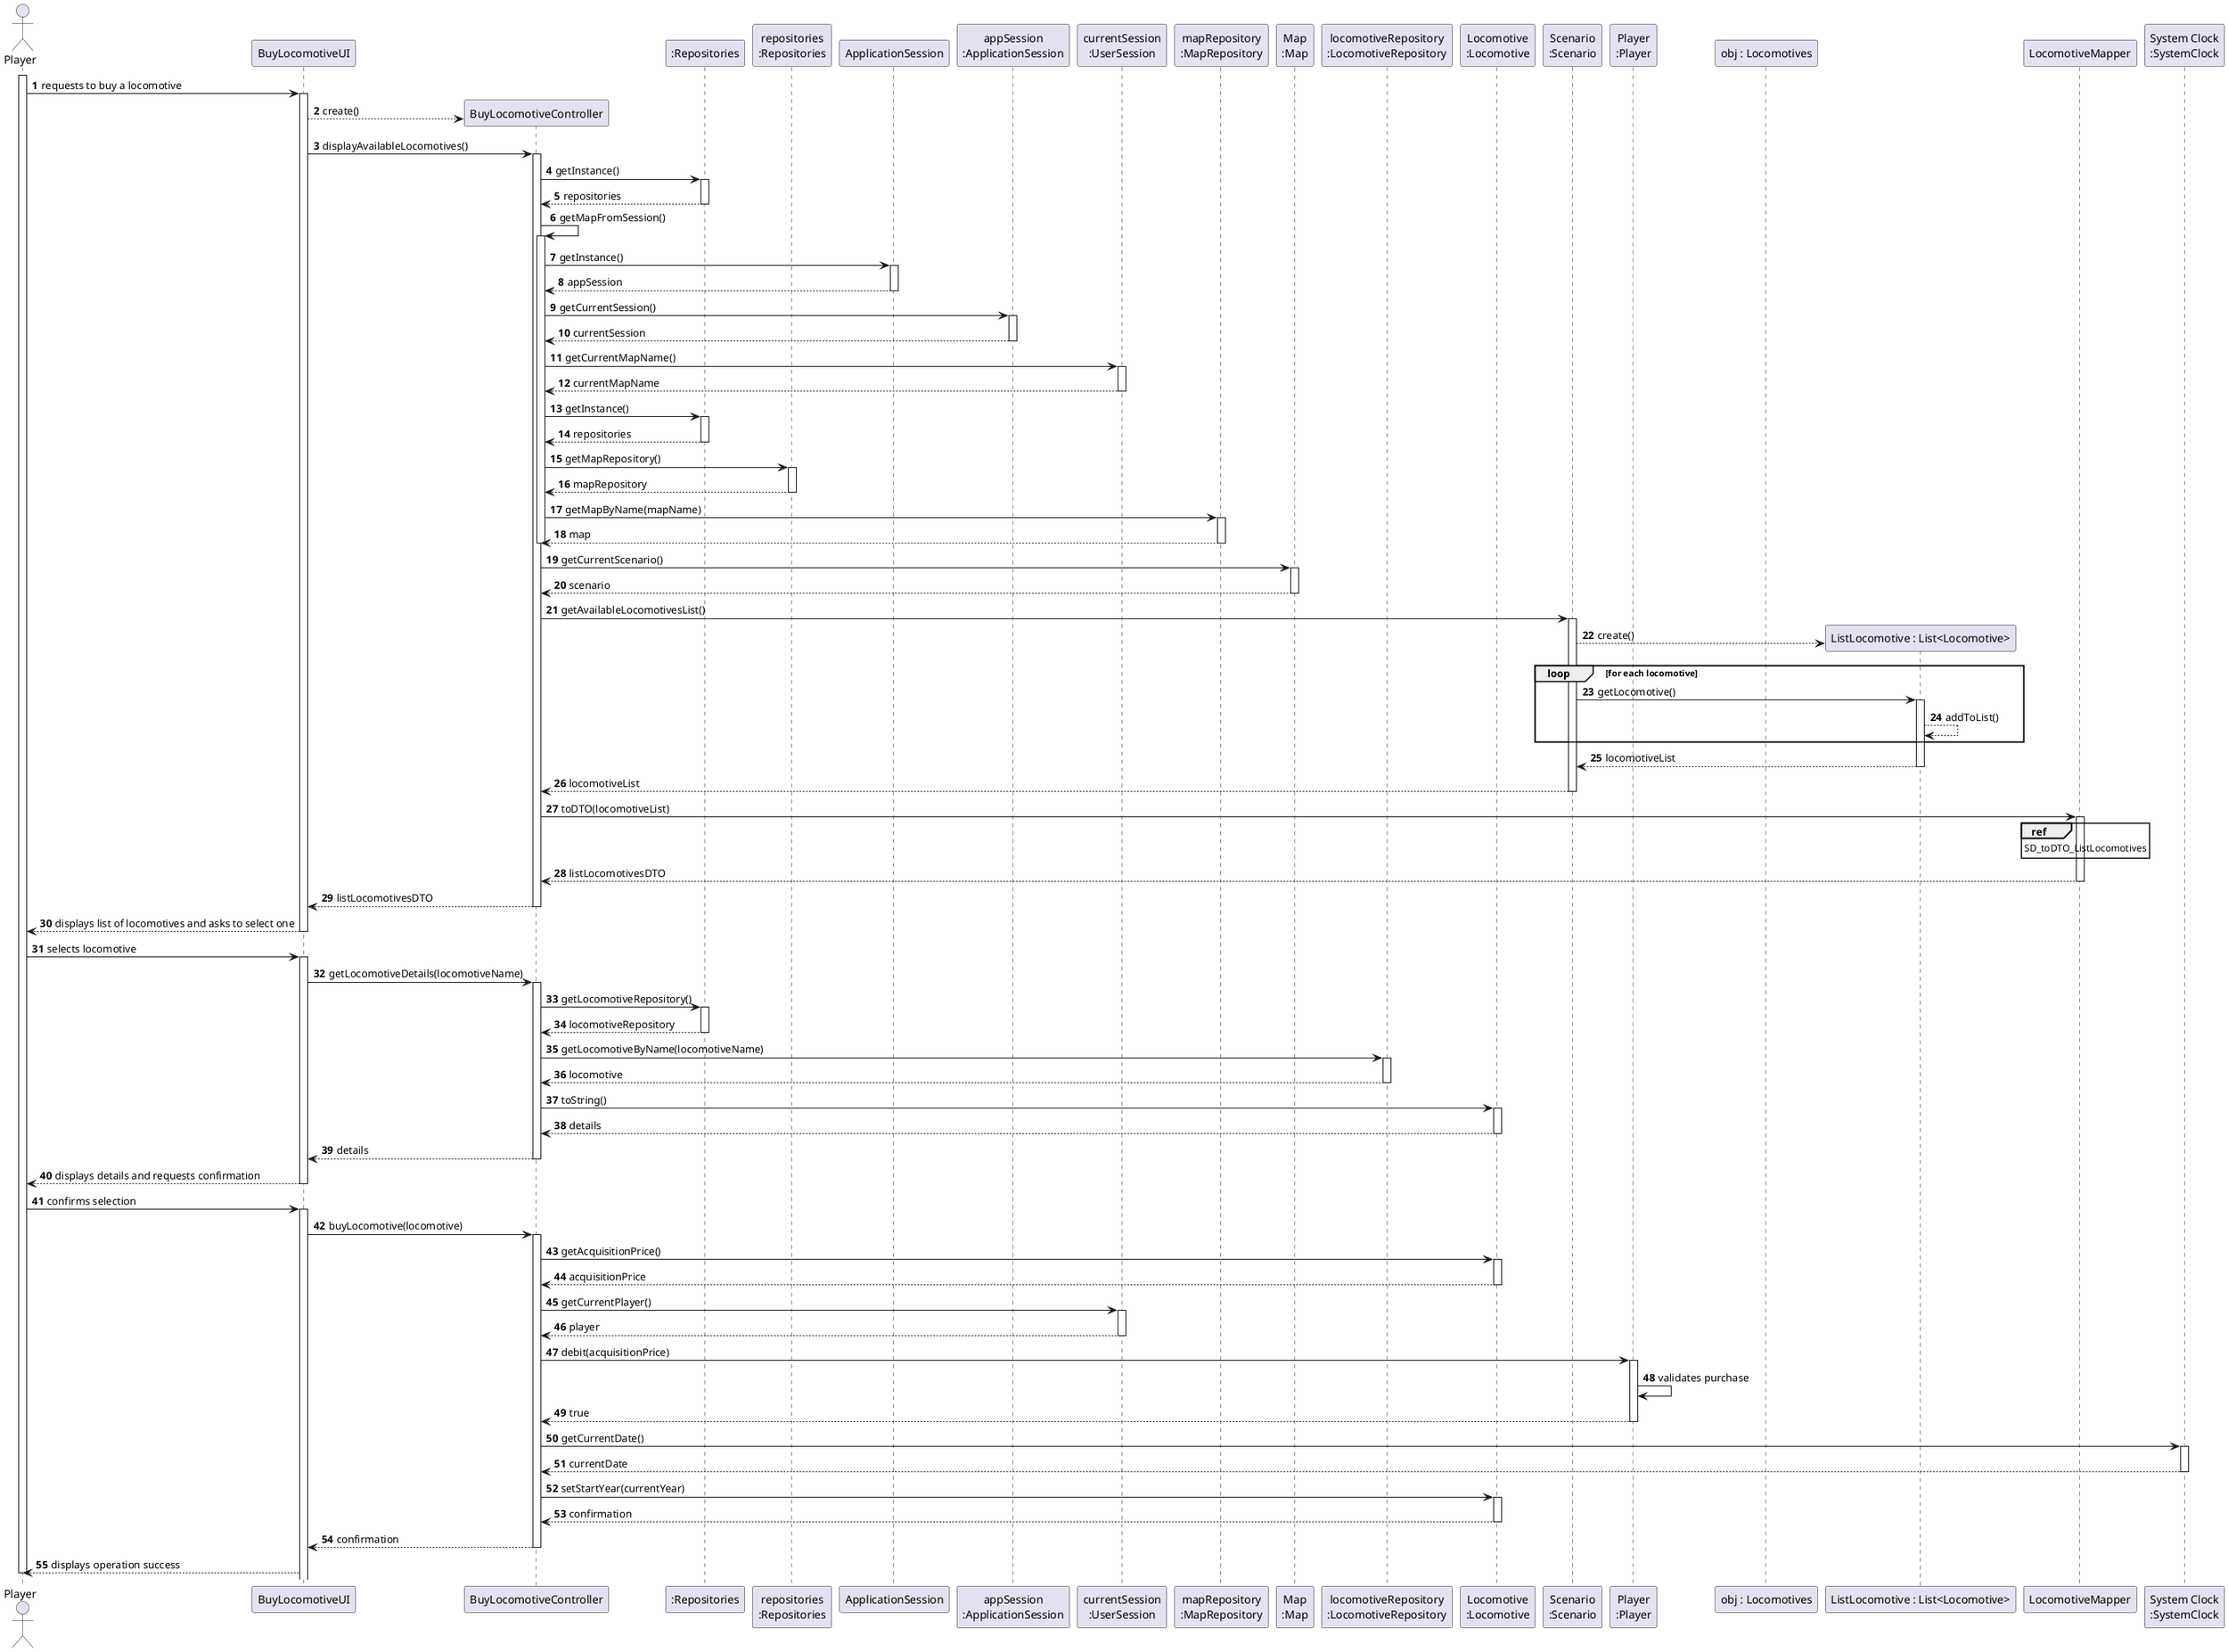 @startuml
skinparam packageStyle rectangle
skinparam shadowing false
skinparam linetype polyline

autonumber

actor "Player" as PLAYER

participant "BuyLocomotiveUI" as UI
participant "BuyLocomotiveController" as CTRL

participant ":Repositories" as REPOS
participant "repositories\n:Repositories" as REPOS_SINGLETON
participant "ApplicationSession" as APP_SESSION
participant "appSession\n:ApplicationSession" as APP_SESSION_SINGLETON
participant "currentSession\n:UserSession" as CURRENT_SESSION

participant "mapRepository\n:MapRepository" as MAP_REPO
participant "Map\n:Map" as MAP

participant "locomotiveRepository\n:LocomotiveRepository" as LOC_REPO
participant "Locomotive\n:Locomotive" as LOC_CLASS

participant "Scenario\n:Scenario" as SCENARIO

participant "Player\n:Player" as PLAYER_CLASS

participant "obj : Locomotives" as LOCOMOTIVE
participant "ListLocomotive : List<Locomotive>" as LOCOMOTIVE_LIST
participant "LocomotiveMapper" as LOCOMOTIVE_MAPPER

participant "System Clock\n:SystemClock" as SYSTEM_CLOCK

activate PLAYER

PLAYER -> UI : requests to buy a locomotive

    activate UI
    UI --> CTRL** : create()
    UI -> CTRL : displayAvailableLocomotives()

        activate CTRL
        CTRL -> REPOS : getInstance()
            activate REPOS
            REPOS --> CTRL : repositories
            deactivate REPOS

        CTRL -> CTRL : getMapFromSession()
        activate CTRL
            CTRL -> APP_SESSION : getInstance()
            activate APP_SESSION
                APP_SESSION --> CTRL : appSession
            deactivate APP_SESSION
        CTRL -> APP_SESSION_SINGLETON : getCurrentSession()
            activate APP_SESSION_SINGLETON
            APP_SESSION_SINGLETON --> CTRL : currentSession
            deactivate APP_SESSION_SINGLETON
        CTRL -> CURRENT_SESSION : getCurrentMapName()
            activate CURRENT_SESSION
            CURRENT_SESSION --> CTRL : currentMapName
            deactivate CURRENT_SESSION
        CTRL -> REPOS : getInstance()
            activate REPOS
            REPOS --> CTRL : repositories
            deactivate REPOS
        CTRL -> REPOS_SINGLETON : getMapRepository()
            activate REPOS_SINGLETON
            REPOS_SINGLETON --> CTRL :mapRepository
            deactivate REPOS_SINGLETON
        CTRL -> MAP_REPO : getMapByName(mapName)
            activate MAP_REPO
            MAP_REPO --> CTRL : map
            deactivate MAP_REPO
        deactivate CTRL
        CTRL -> MAP : getCurrentScenario()
            activate MAP
            MAP --> CTRL : scenario
            deactivate MAP
        CTRL -> SCENARIO : getAvailableLocomotivesList()
            activate SCENARIO
            SCENARIO --> LOCOMOTIVE_LIST** : create()
            loop for each locomotive
            SCENARIO -> LOCOMOTIVE_LIST : getLocomotive()
                activate LOCOMOTIVE_LIST
                LOCOMOTIVE_LIST --> LOCOMOTIVE_LIST : addToList()
            end loop
                LOCOMOTIVE_LIST --> SCENARIO : locomotiveList
                deactivate LOCOMOTIVE_LIST
            SCENARIO --> CTRL : locomotiveList
            deactivate SCENARIO
        CTRL -> LOCOMOTIVE_MAPPER : toDTO(locomotiveList)
            activate LOCOMOTIVE_MAPPER
            ref over LOCOMOTIVE_MAPPER
            SD_toDTO_ListLocomotives
            end ref
            LOCOMOTIVE_MAPPER --> CTRL : listLocomotivesDTO
            deactivate LOCOMOTIVE_MAPPER
        CTRL --> UI : listLocomotivesDTO
        deactivate CTRL
    UI --> PLAYER : displays list of locomotives and asks to select one
    deactivate UI

PLAYER -> UI : selects locomotive

    activate UI
    UI -> CTRL : getLocomotiveDetails(locomotiveName)
        activate CTRL
        CTRL -> REPOS : getLocomotiveRepository()
            activate REPOS
            REPOS --> CTRL : locomotiveRepository
            deactivate REPOS
        CTRL -> LOC_REPO : getLocomotiveByName(locomotiveName)
            activate LOC_REPO
            LOC_REPO --> CTRL : locomotive
            deactivate LOC_REPO
        CTRL -> LOC_CLASS : toString()
            activate LOC_CLASS
            LOC_CLASS --> CTRL : details
            deactivate LOC_CLASS
        CTRL --> UI : details
        deactivate CTRL
    UI --> PLAYER : displays details and requests confirmation
    deactivate UI

PLAYER -> UI : confirms selection

    activate UI
    UI -> CTRL : buyLocomotive(locomotive)
        activate CTRL
        CTRL -> LOC_CLASS : getAcquisitionPrice()
            activate LOC_CLASS
            LOC_CLASS --> CTRL : acquisitionPrice
            deactivate LOC_CLASS
        CTRL -> CURRENT_SESSION : getCurrentPlayer()
            activate CURRENT_SESSION
            CURRENT_SESSION --> CTRL : player
            deactivate CURRENT_SESSION
        CTRL -> PLAYER_CLASS : debit(acquisitionPrice)
            activate PLAYER_CLASS
            PLAYER_CLASS -> PLAYER_CLASS : validates purchase
            PLAYER_CLASS --> CTRL : true
            deactivate PLAYER_CLASS

        CTRL -> SYSTEM_CLOCK : getCurrentDate()
            activate SYSTEM_CLOCK
            SYSTEM_CLOCK --> CTRL : currentDate
            deactivate SYSTEM_CLOCK

        CTRL -> LOC_CLASS : setStartYear(currentYear)
            activate LOC_CLASS
            LOC_CLASS --> CTRL : confirmation
            deactivate LOC_CLASS
        CTRL --> UI : confirmation
        deactivate CTRL
    UI --> PLAYER : displays operation success

deactivate PLAYER
@enduml